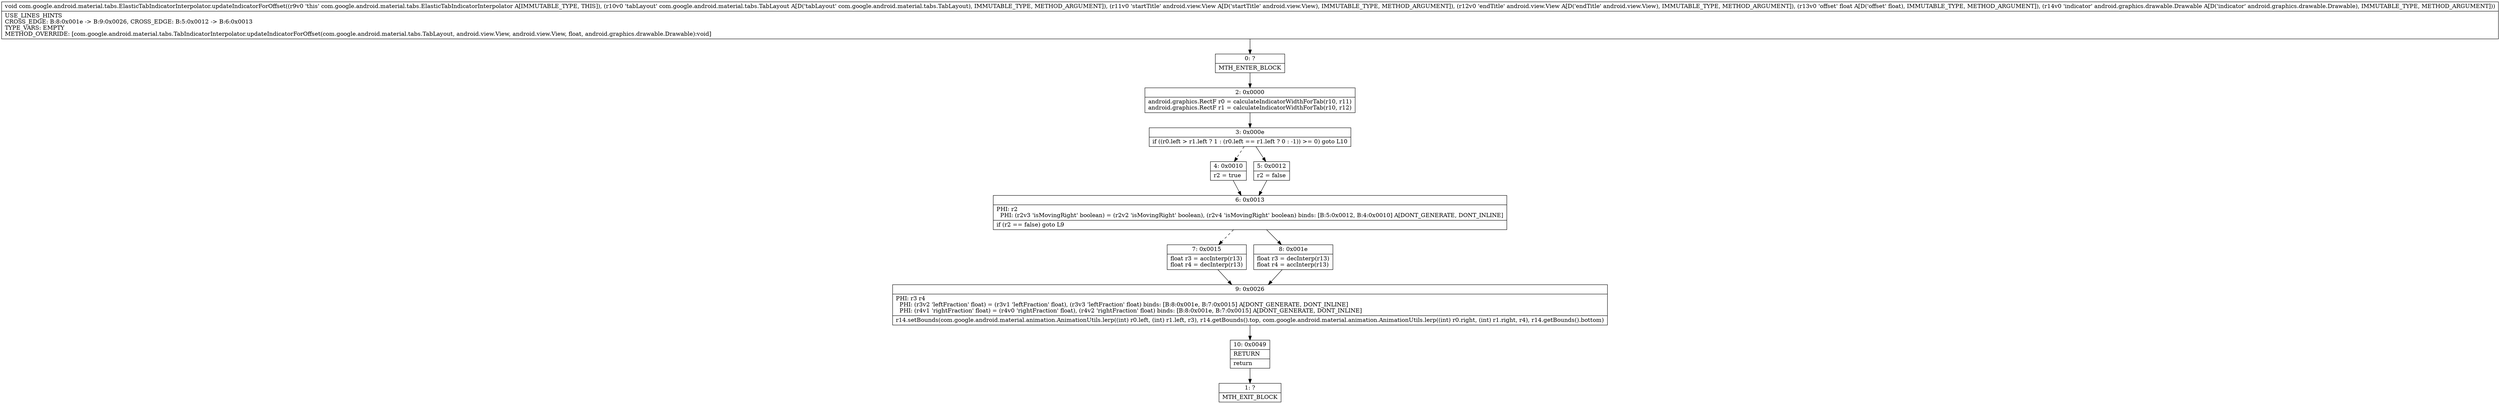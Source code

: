 digraph "CFG forcom.google.android.material.tabs.ElasticTabIndicatorInterpolator.updateIndicatorForOffset(Lcom\/google\/android\/material\/tabs\/TabLayout;Landroid\/view\/View;Landroid\/view\/View;FLandroid\/graphics\/drawable\/Drawable;)V" {
Node_0 [shape=record,label="{0\:\ ?|MTH_ENTER_BLOCK\l}"];
Node_2 [shape=record,label="{2\:\ 0x0000|android.graphics.RectF r0 = calculateIndicatorWidthForTab(r10, r11)\landroid.graphics.RectF r1 = calculateIndicatorWidthForTab(r10, r12)\l}"];
Node_3 [shape=record,label="{3\:\ 0x000e|if ((r0.left \> r1.left ? 1 : (r0.left == r1.left ? 0 : \-1)) \>= 0) goto L10\l}"];
Node_4 [shape=record,label="{4\:\ 0x0010|r2 = true\l}"];
Node_6 [shape=record,label="{6\:\ 0x0013|PHI: r2 \l  PHI: (r2v3 'isMovingRight' boolean) = (r2v2 'isMovingRight' boolean), (r2v4 'isMovingRight' boolean) binds: [B:5:0x0012, B:4:0x0010] A[DONT_GENERATE, DONT_INLINE]\l|if (r2 == false) goto L9\l}"];
Node_7 [shape=record,label="{7\:\ 0x0015|float r3 = accInterp(r13)\lfloat r4 = decInterp(r13)\l}"];
Node_9 [shape=record,label="{9\:\ 0x0026|PHI: r3 r4 \l  PHI: (r3v2 'leftFraction' float) = (r3v1 'leftFraction' float), (r3v3 'leftFraction' float) binds: [B:8:0x001e, B:7:0x0015] A[DONT_GENERATE, DONT_INLINE]\l  PHI: (r4v1 'rightFraction' float) = (r4v0 'rightFraction' float), (r4v2 'rightFraction' float) binds: [B:8:0x001e, B:7:0x0015] A[DONT_GENERATE, DONT_INLINE]\l|r14.setBounds(com.google.android.material.animation.AnimationUtils.lerp((int) r0.left, (int) r1.left, r3), r14.getBounds().top, com.google.android.material.animation.AnimationUtils.lerp((int) r0.right, (int) r1.right, r4), r14.getBounds().bottom)\l}"];
Node_10 [shape=record,label="{10\:\ 0x0049|RETURN\l|return\l}"];
Node_1 [shape=record,label="{1\:\ ?|MTH_EXIT_BLOCK\l}"];
Node_8 [shape=record,label="{8\:\ 0x001e|float r3 = decInterp(r13)\lfloat r4 = accInterp(r13)\l}"];
Node_5 [shape=record,label="{5\:\ 0x0012|r2 = false\l}"];
MethodNode[shape=record,label="{void com.google.android.material.tabs.ElasticTabIndicatorInterpolator.updateIndicatorForOffset((r9v0 'this' com.google.android.material.tabs.ElasticTabIndicatorInterpolator A[IMMUTABLE_TYPE, THIS]), (r10v0 'tabLayout' com.google.android.material.tabs.TabLayout A[D('tabLayout' com.google.android.material.tabs.TabLayout), IMMUTABLE_TYPE, METHOD_ARGUMENT]), (r11v0 'startTitle' android.view.View A[D('startTitle' android.view.View), IMMUTABLE_TYPE, METHOD_ARGUMENT]), (r12v0 'endTitle' android.view.View A[D('endTitle' android.view.View), IMMUTABLE_TYPE, METHOD_ARGUMENT]), (r13v0 'offset' float A[D('offset' float), IMMUTABLE_TYPE, METHOD_ARGUMENT]), (r14v0 'indicator' android.graphics.drawable.Drawable A[D('indicator' android.graphics.drawable.Drawable), IMMUTABLE_TYPE, METHOD_ARGUMENT]))  | USE_LINES_HINTS\lCROSS_EDGE: B:8:0x001e \-\> B:9:0x0026, CROSS_EDGE: B:5:0x0012 \-\> B:6:0x0013\lTYPE_VARS: EMPTY\lMETHOD_OVERRIDE: [com.google.android.material.tabs.TabIndicatorInterpolator.updateIndicatorForOffset(com.google.android.material.tabs.TabLayout, android.view.View, android.view.View, float, android.graphics.drawable.Drawable):void]\l}"];
MethodNode -> Node_0;Node_0 -> Node_2;
Node_2 -> Node_3;
Node_3 -> Node_4[style=dashed];
Node_3 -> Node_5;
Node_4 -> Node_6;
Node_6 -> Node_7[style=dashed];
Node_6 -> Node_8;
Node_7 -> Node_9;
Node_9 -> Node_10;
Node_10 -> Node_1;
Node_8 -> Node_9;
Node_5 -> Node_6;
}

